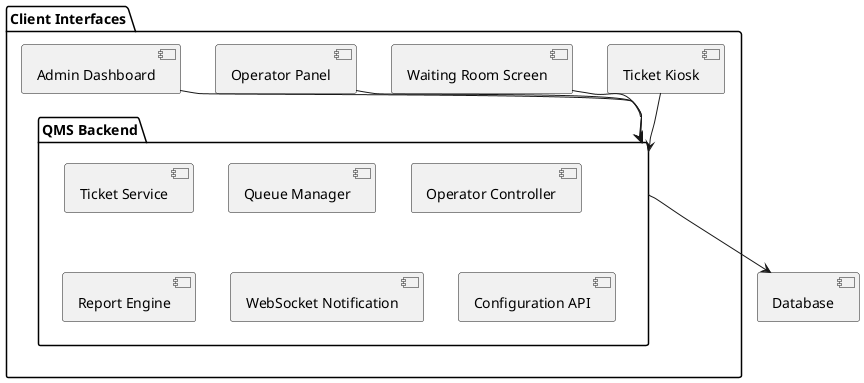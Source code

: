 @startuml HLD
package "Client Interfaces" {
    [Ticket Kiosk] --> [QMS Backend]
    [Waiting Room Screen] --> [QMS Backend]
    [Operator Panel] --> [QMS Backend]
    [Admin Dashboard] --> [QMS Backend]
}

package "QMS Backend" {
    [Ticket Service]
    [Queue Manager]
    [Operator Controller]
    [Report Engine]
    [WebSocket Notification]
    [Configuration API]
}

[QMS Backend] --> [Database]
@enduml
